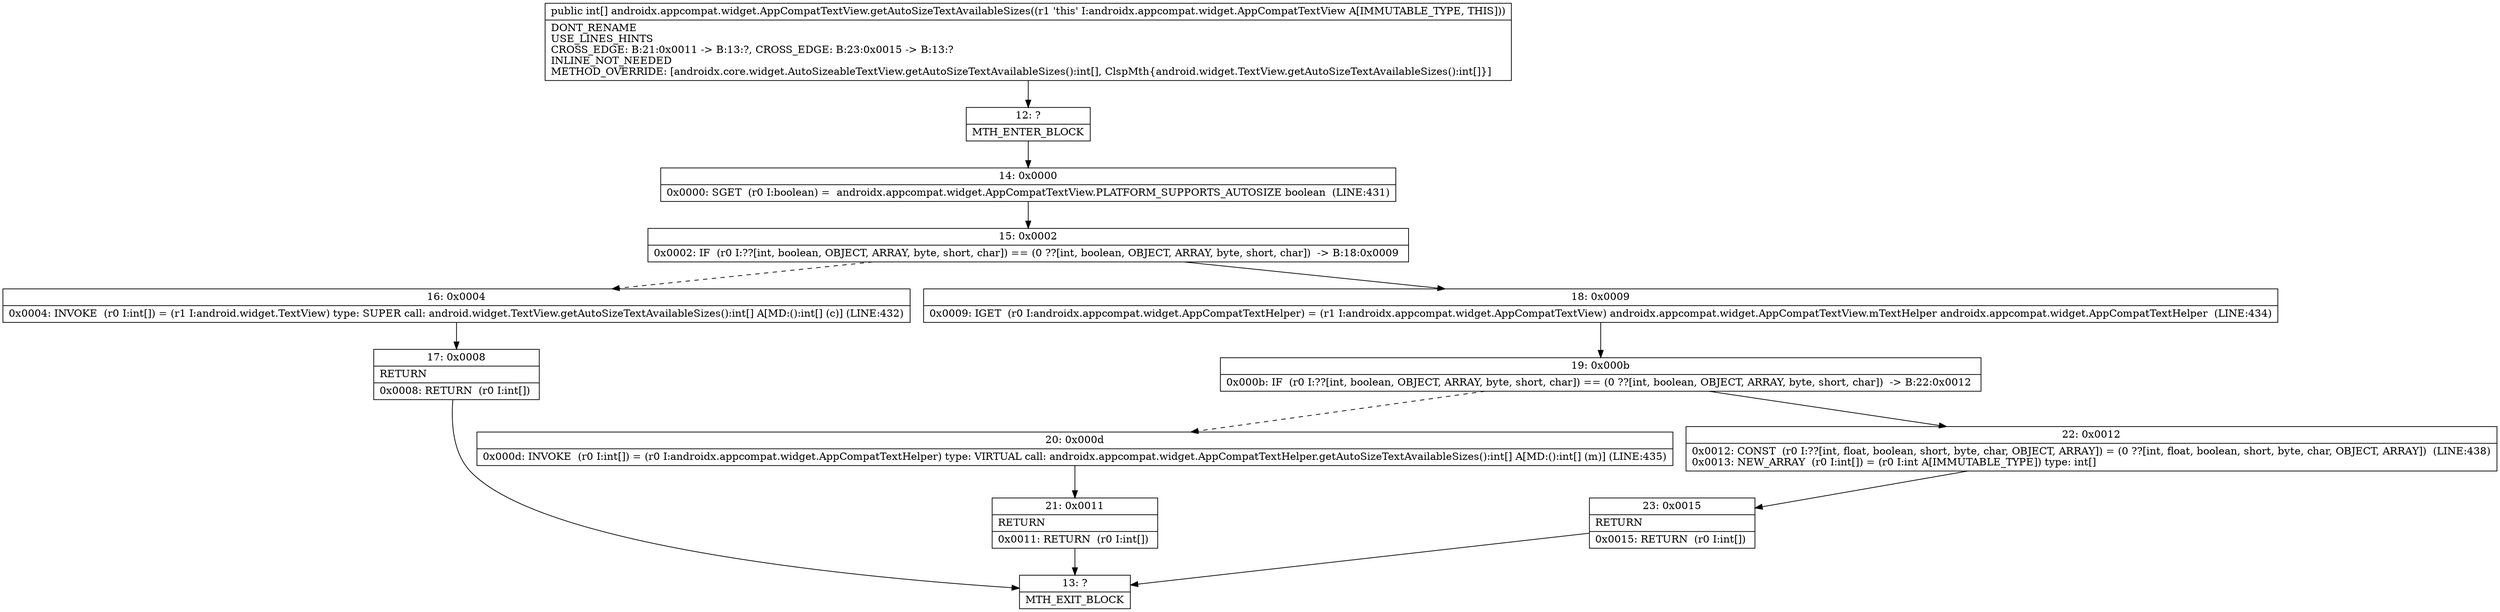 digraph "CFG forandroidx.appcompat.widget.AppCompatTextView.getAutoSizeTextAvailableSizes()[I" {
Node_12 [shape=record,label="{12\:\ ?|MTH_ENTER_BLOCK\l}"];
Node_14 [shape=record,label="{14\:\ 0x0000|0x0000: SGET  (r0 I:boolean) =  androidx.appcompat.widget.AppCompatTextView.PLATFORM_SUPPORTS_AUTOSIZE boolean  (LINE:431)\l}"];
Node_15 [shape=record,label="{15\:\ 0x0002|0x0002: IF  (r0 I:??[int, boolean, OBJECT, ARRAY, byte, short, char]) == (0 ??[int, boolean, OBJECT, ARRAY, byte, short, char])  \-\> B:18:0x0009 \l}"];
Node_16 [shape=record,label="{16\:\ 0x0004|0x0004: INVOKE  (r0 I:int[]) = (r1 I:android.widget.TextView) type: SUPER call: android.widget.TextView.getAutoSizeTextAvailableSizes():int[] A[MD:():int[] (c)] (LINE:432)\l}"];
Node_17 [shape=record,label="{17\:\ 0x0008|RETURN\l|0x0008: RETURN  (r0 I:int[]) \l}"];
Node_13 [shape=record,label="{13\:\ ?|MTH_EXIT_BLOCK\l}"];
Node_18 [shape=record,label="{18\:\ 0x0009|0x0009: IGET  (r0 I:androidx.appcompat.widget.AppCompatTextHelper) = (r1 I:androidx.appcompat.widget.AppCompatTextView) androidx.appcompat.widget.AppCompatTextView.mTextHelper androidx.appcompat.widget.AppCompatTextHelper  (LINE:434)\l}"];
Node_19 [shape=record,label="{19\:\ 0x000b|0x000b: IF  (r0 I:??[int, boolean, OBJECT, ARRAY, byte, short, char]) == (0 ??[int, boolean, OBJECT, ARRAY, byte, short, char])  \-\> B:22:0x0012 \l}"];
Node_20 [shape=record,label="{20\:\ 0x000d|0x000d: INVOKE  (r0 I:int[]) = (r0 I:androidx.appcompat.widget.AppCompatTextHelper) type: VIRTUAL call: androidx.appcompat.widget.AppCompatTextHelper.getAutoSizeTextAvailableSizes():int[] A[MD:():int[] (m)] (LINE:435)\l}"];
Node_21 [shape=record,label="{21\:\ 0x0011|RETURN\l|0x0011: RETURN  (r0 I:int[]) \l}"];
Node_22 [shape=record,label="{22\:\ 0x0012|0x0012: CONST  (r0 I:??[int, float, boolean, short, byte, char, OBJECT, ARRAY]) = (0 ??[int, float, boolean, short, byte, char, OBJECT, ARRAY])  (LINE:438)\l0x0013: NEW_ARRAY  (r0 I:int[]) = (r0 I:int A[IMMUTABLE_TYPE]) type: int[] \l}"];
Node_23 [shape=record,label="{23\:\ 0x0015|RETURN\l|0x0015: RETURN  (r0 I:int[]) \l}"];
MethodNode[shape=record,label="{public int[] androidx.appcompat.widget.AppCompatTextView.getAutoSizeTextAvailableSizes((r1 'this' I:androidx.appcompat.widget.AppCompatTextView A[IMMUTABLE_TYPE, THIS]))  | DONT_RENAME\lUSE_LINES_HINTS\lCROSS_EDGE: B:21:0x0011 \-\> B:13:?, CROSS_EDGE: B:23:0x0015 \-\> B:13:?\lINLINE_NOT_NEEDED\lMETHOD_OVERRIDE: [androidx.core.widget.AutoSizeableTextView.getAutoSizeTextAvailableSizes():int[], ClspMth\{android.widget.TextView.getAutoSizeTextAvailableSizes():int[]\}]\l}"];
MethodNode -> Node_12;Node_12 -> Node_14;
Node_14 -> Node_15;
Node_15 -> Node_16[style=dashed];
Node_15 -> Node_18;
Node_16 -> Node_17;
Node_17 -> Node_13;
Node_18 -> Node_19;
Node_19 -> Node_20[style=dashed];
Node_19 -> Node_22;
Node_20 -> Node_21;
Node_21 -> Node_13;
Node_22 -> Node_23;
Node_23 -> Node_13;
}

